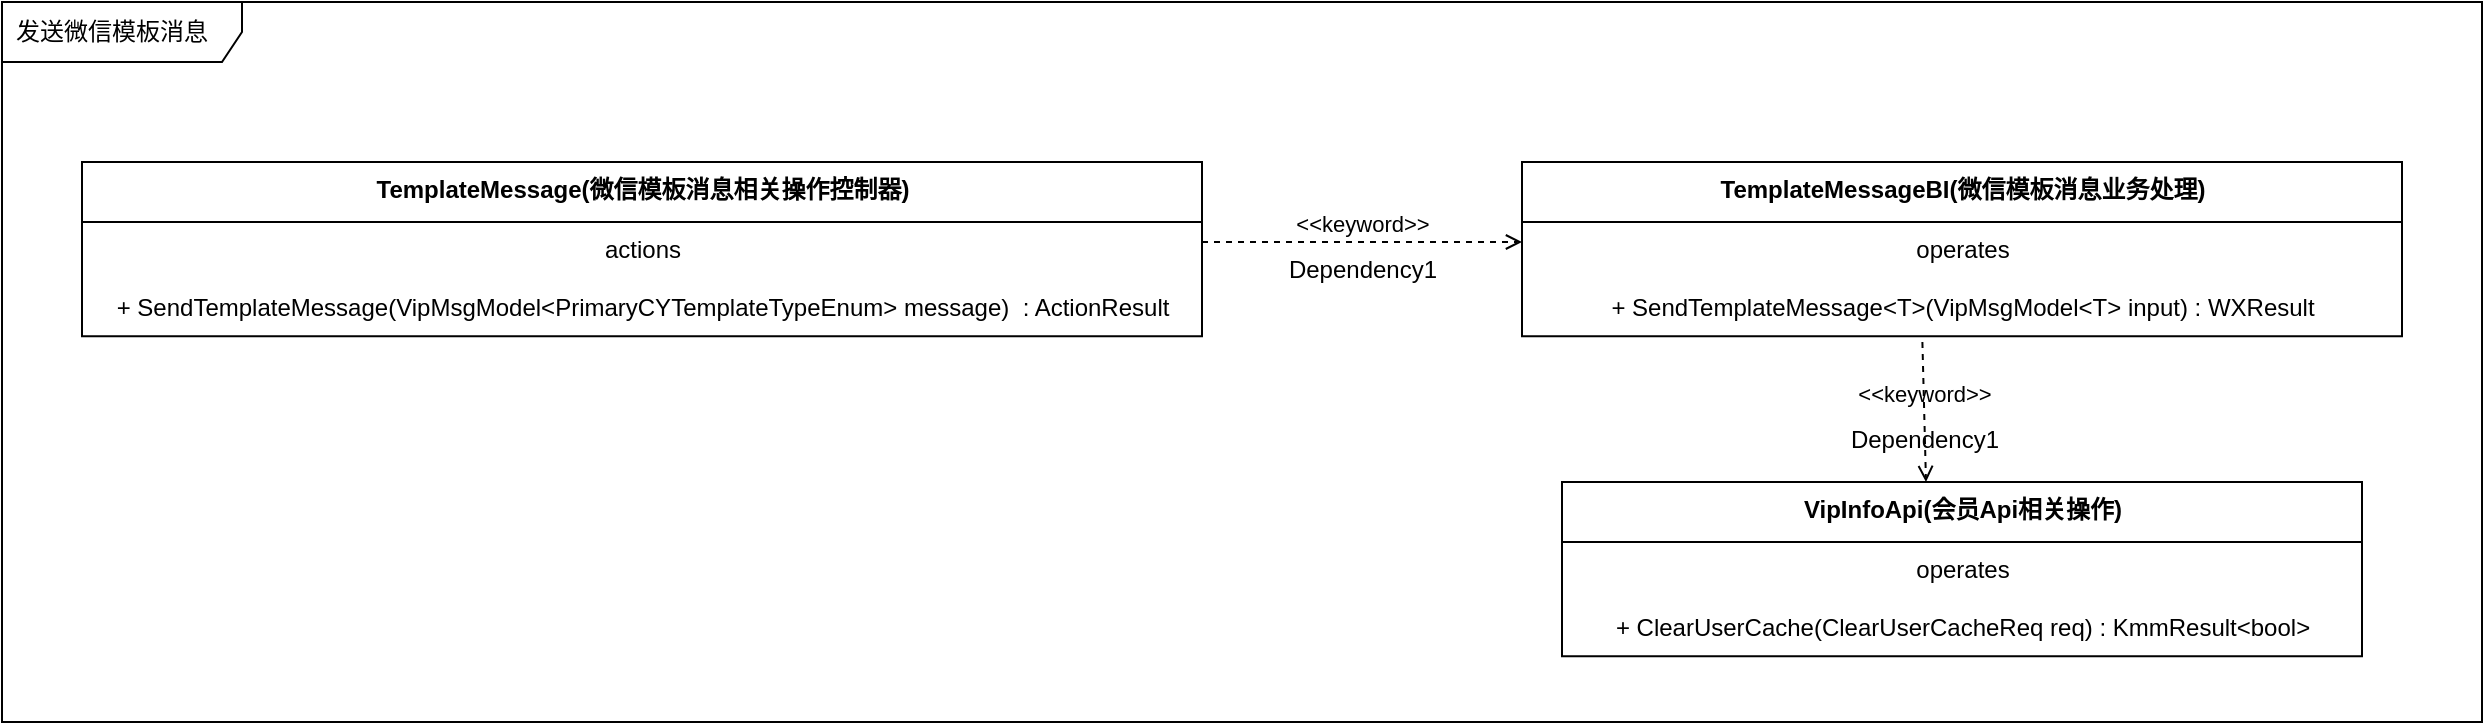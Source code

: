 <mxfile version="15.5.5" type="github">
  <diagram id="hKEQ1pQzIMN3sM1ihUdg" name="Page-1">
    <mxGraphModel dx="1422" dy="804" grid="1" gridSize="10" guides="1" tooltips="1" connect="1" arrows="1" fold="1" page="1" pageScale="1" pageWidth="827" pageHeight="1169" math="0" shadow="0">
      <root>
        <mxCell id="0" />
        <mxCell id="1" parent="0" />
        <mxCell id="D033jCUaslqX3hEejHXk-1" value="发送微信模板消息" style="shape=umlFrame;whiteSpace=wrap;html=1;width=120;height=30;boundedLbl=1;verticalAlign=middle;align=left;spacingLeft=5;" vertex="1" parent="1">
          <mxGeometry width="1240" height="360" as="geometry" />
        </mxCell>
        <mxCell id="D033jCUaslqX3hEejHXk-2" value="TemplateMessage(微信模板消息相关操作控制器)" style="swimlane;fontStyle=1;align=center;verticalAlign=top;childLayout=stackLayout;horizontal=1;startSize=30;horizontalStack=0;resizeParent=1;resizeParentMax=0;resizeLast=0;collapsible=0;marginBottom=0;html=1;fillColor=default;" vertex="1" parent="1">
          <mxGeometry x="40" y="80" width="560" height="87.073" as="geometry" />
        </mxCell>
        <mxCell id="D033jCUaslqX3hEejHXk-3" value="actions" style="html=1;strokeColor=none;fillColor=none;align=center;verticalAlign=middle;spacingLeft=4;spacingRight=4;rotatable=0;points=[[0,0.5],[1,0.5]];resizeWidth=1;" vertex="1" parent="D033jCUaslqX3hEejHXk-2">
          <mxGeometry y="30" width="560" height="28.537" as="geometry" />
        </mxCell>
        <mxCell id="D033jCUaslqX3hEejHXk-4" value="+ SendTemplateMessage(VipMsgModel&amp;lt;PrimaryCYTemplateTypeEnum&amp;gt; message)&amp;nbsp; : ActionResult" style="html=1;strokeColor=none;fillColor=none;align=center;verticalAlign=middle;spacingLeft=4;spacingRight=4;rotatable=0;points=[[0,0.5],[1,0.5]];resizeWidth=1;" vertex="1" parent="D033jCUaslqX3hEejHXk-2">
          <mxGeometry y="58.537" width="560" height="28.537" as="geometry" />
        </mxCell>
        <mxCell id="D033jCUaslqX3hEejHXk-5" value="TemplateMessageBI(微信模板消息业务处理)" style="swimlane;fontStyle=1;align=center;verticalAlign=top;childLayout=stackLayout;horizontal=1;startSize=30;horizontalStack=0;resizeParent=1;resizeParentMax=0;resizeLast=0;collapsible=0;marginBottom=0;html=1;fillColor=default;" vertex="1" parent="1">
          <mxGeometry x="760" y="80" width="440" height="87.073" as="geometry" />
        </mxCell>
        <mxCell id="D033jCUaslqX3hEejHXk-6" value="operates" style="html=1;strokeColor=none;fillColor=none;align=center;verticalAlign=middle;spacingLeft=4;spacingRight=4;rotatable=0;points=[[0,0.5],[1,0.5]];resizeWidth=1;" vertex="1" parent="D033jCUaslqX3hEejHXk-5">
          <mxGeometry y="30" width="440" height="28.537" as="geometry" />
        </mxCell>
        <mxCell id="D033jCUaslqX3hEejHXk-7" value="+ SendTemplateMessage&amp;lt;T&amp;gt;(VipMsgModel&amp;lt;T&amp;gt; input) : WXResult" style="html=1;strokeColor=none;fillColor=none;align=center;verticalAlign=middle;spacingLeft=4;spacingRight=4;rotatable=0;points=[[0,0.5],[1,0.5]];resizeWidth=1;" vertex="1" parent="D033jCUaslqX3hEejHXk-5">
          <mxGeometry y="58.537" width="440" height="28.537" as="geometry" />
        </mxCell>
        <mxCell id="D033jCUaslqX3hEejHXk-9" value="&amp;lt;&amp;lt;keyword&amp;gt;&amp;gt;" style="endArrow=open;html=1;rounded=0;align=center;verticalAlign=bottom;dashed=1;endFill=0;labelBackgroundColor=none;" edge="1" parent="1">
          <mxGeometry relative="1" as="geometry">
            <mxPoint x="600" y="120" as="sourcePoint" />
            <mxPoint x="760" y="120" as="targetPoint" />
          </mxGeometry>
        </mxCell>
        <mxCell id="D033jCUaslqX3hEejHXk-10" value="Dependency1" style="resizable=0;html=1;align=center;verticalAlign=top;labelBackgroundColor=none;" connectable="0" vertex="1" parent="D033jCUaslqX3hEejHXk-9">
          <mxGeometry relative="1" as="geometry" />
        </mxCell>
        <mxCell id="D033jCUaslqX3hEejHXk-11" value="VipInfoApi(会员Api相关操作)" style="swimlane;fontStyle=1;align=center;verticalAlign=top;childLayout=stackLayout;horizontal=1;startSize=30;horizontalStack=0;resizeParent=1;resizeParentMax=0;resizeLast=0;collapsible=0;marginBottom=0;html=1;fillColor=default;" vertex="1" parent="1">
          <mxGeometry x="780" y="240" width="400" height="87.073" as="geometry" />
        </mxCell>
        <mxCell id="D033jCUaslqX3hEejHXk-12" value="operates" style="html=1;strokeColor=none;fillColor=none;align=center;verticalAlign=middle;spacingLeft=4;spacingRight=4;rotatable=0;points=[[0,0.5],[1,0.5]];resizeWidth=1;" vertex="1" parent="D033jCUaslqX3hEejHXk-11">
          <mxGeometry y="30" width="400" height="28.537" as="geometry" />
        </mxCell>
        <mxCell id="D033jCUaslqX3hEejHXk-13" value="+ ClearUserCache(ClearUserCacheReq req) : KmmResult&amp;lt;bool&amp;gt;" style="html=1;strokeColor=none;fillColor=none;align=center;verticalAlign=middle;spacingLeft=4;spacingRight=4;rotatable=0;points=[[0,0.5],[1,0.5]];resizeWidth=1;" vertex="1" parent="D033jCUaslqX3hEejHXk-11">
          <mxGeometry y="58.537" width="400" height="28.537" as="geometry" />
        </mxCell>
        <mxCell id="D033jCUaslqX3hEejHXk-14" value="&amp;lt;&amp;lt;keyword&amp;gt;&amp;gt;" style="endArrow=open;html=1;rounded=0;align=center;verticalAlign=bottom;dashed=1;endFill=0;labelBackgroundColor=none;exitX=0.455;exitY=1.103;exitDx=0;exitDy=0;exitPerimeter=0;entryX=0.455;entryY=0;entryDx=0;entryDy=0;entryPerimeter=0;" edge="1" parent="1" source="D033jCUaslqX3hEejHXk-7" target="D033jCUaslqX3hEejHXk-11">
          <mxGeometry relative="1" as="geometry">
            <mxPoint x="950" y="200" as="sourcePoint" />
            <mxPoint x="1110" y="200" as="targetPoint" />
          </mxGeometry>
        </mxCell>
        <mxCell id="D033jCUaslqX3hEejHXk-15" value="Dependency1" style="resizable=0;html=1;align=center;verticalAlign=top;labelBackgroundColor=none;" connectable="0" vertex="1" parent="D033jCUaslqX3hEejHXk-14">
          <mxGeometry relative="1" as="geometry" />
        </mxCell>
      </root>
    </mxGraphModel>
  </diagram>
</mxfile>
